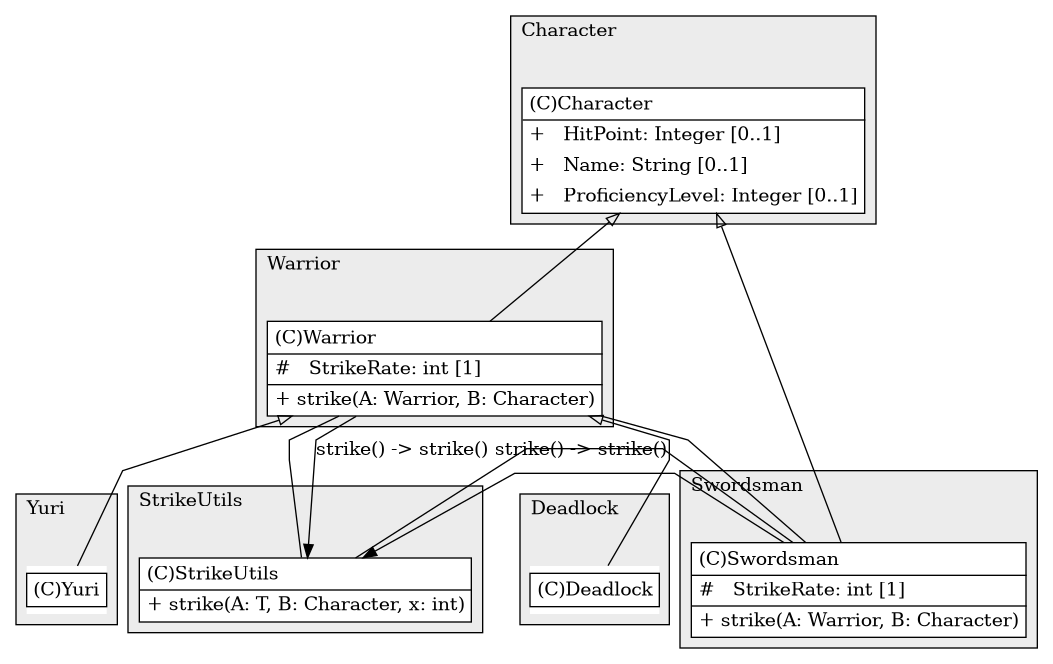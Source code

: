 @startuml

/' diagram meta data start
config=StructureConfiguration;
{
  "projectClassification": {
    "searchMode": "OpenProject", // OpenProject, AllProjects
    "includedProjects": "",
    "pathEndKeywords": "*.impl",
    "isClientPath": "",
    "isClientName": "",
    "isTestPath": "",
    "isTestName": "",
    "isMappingPath": "",
    "isMappingName": "",
    "isDataAccessPath": "",
    "isDataAccessName": "",
    "isDataStructurePath": "",
    "isDataStructureName": "",
    "isInterfaceStructuresPath": "",
    "isInterfaceStructuresName": "",
    "isEntryPointPath": "",
    "isEntryPointName": "",
    "treatFinalFieldsAsMandatory": false
  },
  "graphRestriction": {
    "classPackageExcludeFilter": "",
    "classPackageIncludeFilter": "",
    "classNameExcludeFilter": "",
    "classNameIncludeFilter": "",
    "methodNameExcludeFilter": "",
    "methodNameIncludeFilter": "",
    "removeByInheritance": "", // inheritance/annotation based filtering is done in a second step
    "removeByAnnotation": "",
    "removeByClassPackage": "", // cleanup the graph after inheritance/annotation based filtering is done
    "removeByClassName": "",
    "cutMappings": false,
    "cutEnum": true,
    "cutTests": true,
    "cutClient": true,
    "cutDataAccess": true,
    "cutInterfaceStructures": true,
    "cutDataStructures": true,
    "cutGetterAndSetter": true,
    "cutConstructors": true
  },
  "graphTraversal": {
    "forwardDepth": 3,
    "backwardDepth": 3,
    "classPackageExcludeFilter": "",
    "classPackageIncludeFilter": "",
    "classNameExcludeFilter": "",
    "classNameIncludeFilter": "",
    "methodNameExcludeFilter": "",
    "methodNameIncludeFilter": "",
    "hideMappings": false,
    "hideDataStructures": false,
    "hidePrivateMethods": true,
    "hideInterfaceCalls": true, // indirection: implementation -> interface (is hidden) -> implementation
    "onlyShowApplicationEntryPoints": false, // root node is included
    "useMethodCallsForStructureDiagram": "ForwardOnly" // ForwardOnly, BothDirections, No
  },
  "details": {
    "aggregation": "GroupByClass", // ByClass, GroupByClass, None
    "showClassGenericTypes": true,
    "showMethods": true,
    "showMethodParameterNames": true,
    "showMethodParameterTypes": true,
    "showMethodReturnType": true,
    "showPackageLevels": 2,
    "showDetailedClassStructure": true
  },
  "rootClass": "Warrior",
  "extensionCallbackMethod": "" // qualified.class.name#methodName - signature: public static String method(String)
}
diagram meta data end '/



digraph g {
    rankdir="TB"
    splines=polyline
    

'nodes 
subgraph cluster_1505748702 { 
   	label=Warrior
	labeljust=l
	fillcolor="#ececec"
	style=filled
   
   Warrior1505748702[
	label=<<TABLE BORDER="1" CELLBORDER="0" CELLPADDING="4" CELLSPACING="0">
<TR><TD ALIGN="LEFT" >(C)Warrior</TD></TR>
<HR/>
<TR><TD ALIGN="LEFT" >#   StrikeRate: int [1]</TD></TR>
<HR/>
<TR><TD ALIGN="LEFT" >+ strike(A: Warrior, B: Character)</TD></TR>
</TABLE>>
	style=filled
	margin=0
	shape=plaintext
	fillcolor="#FFFFFF"
];
} 

subgraph cluster_1723492351 { 
   	label=StrikeUtils
	labeljust=l
	fillcolor="#ececec"
	style=filled
   
   StrikeUtils1723492351[
	label=<<TABLE BORDER="1" CELLBORDER="0" CELLPADDING="4" CELLSPACING="0">
<TR><TD ALIGN="LEFT" >(C)StrikeUtils</TD></TR>
<HR/>
<TR><TD ALIGN="LEFT" >+ strike(A: T, B: Character, x: int)</TD></TR>
</TABLE>>
	style=filled
	margin=0
	shape=plaintext
	fillcolor="#FFFFFF"
];
} 

subgraph cluster_2767475 { 
   	label=Yuri
	labeljust=l
	fillcolor="#ececec"
	style=filled
   
   Yuri2767475[
	label=<<TABLE BORDER="1" CELLBORDER="0" CELLPADDING="4" CELLSPACING="0">
<TR><TD ALIGN="LEFT" >(C)Yuri</TD></TR>
</TABLE>>
	style=filled
	margin=0
	shape=plaintext
	fillcolor="#FFFFFF"
];
} 

subgraph cluster_334437220 { 
   	label=Swordsman
	labeljust=l
	fillcolor="#ececec"
	style=filled
   
   Swordsman334437220[
	label=<<TABLE BORDER="1" CELLBORDER="0" CELLPADDING="4" CELLSPACING="0">
<TR><TD ALIGN="LEFT" >(C)Swordsman</TD></TR>
<HR/>
<TR><TD ALIGN="LEFT" >#   StrikeRate: int [1]</TD></TR>
<HR/>
<TR><TD ALIGN="LEFT" >+ strike(A: Warrior, B: Character)</TD></TR>
</TABLE>>
	style=filled
	margin=0
	shape=plaintext
	fillcolor="#FFFFFF"
];
} 

subgraph cluster_568284079 { 
   	label=Deadlock
	labeljust=l
	fillcolor="#ececec"
	style=filled
   
   Deadlock568284079[
	label=<<TABLE BORDER="1" CELLBORDER="0" CELLPADDING="4" CELLSPACING="0">
<TR><TD ALIGN="LEFT" >(C)Deadlock</TD></TR>
</TABLE>>
	style=filled
	margin=0
	shape=plaintext
	fillcolor="#FFFFFF"
];
} 

subgraph cluster_726803703 { 
   	label=Character
	labeljust=l
	fillcolor="#ececec"
	style=filled
   
   Character726803703[
	label=<<TABLE BORDER="1" CELLBORDER="0" CELLPADDING="4" CELLSPACING="0">
<TR><TD ALIGN="LEFT" >(C)Character</TD></TR>
<HR/>
<TR><TD ALIGN="LEFT" >+   HitPoint: Integer [0..1]</TD></TR>
<TR><TD ALIGN="LEFT" >+   Name: String [0..1]</TD></TR>
<TR><TD ALIGN="LEFT" >+   ProficiencyLevel: Integer [0..1]</TD></TR>
</TABLE>>
	style=filled
	margin=0
	shape=plaintext
	fillcolor="#FFFFFF"
];
} 

'edges    
Character726803703 -> Swordsman334437220[arrowhead=none, arrowtail=empty, dir=both];
Character726803703 -> Warrior1505748702[arrowhead=none, arrowtail=empty, dir=both];
StrikeUtils1723492351 -> Swordsman334437220[arrowhead=none];
StrikeUtils1723492351 -> Warrior1505748702[arrowhead=none];
Swordsman334437220 -> StrikeUtils1723492351[label="strike() -> strike()"];
Warrior1505748702 -> Deadlock568284079[arrowhead=none, arrowtail=empty, dir=both];
Warrior1505748702 -> StrikeUtils1723492351[label="strike() -> strike()"];
Warrior1505748702 -> Swordsman334437220[arrowhead=none];
Warrior1505748702 -> Yuri2767475[arrowhead=none, arrowtail=empty, dir=both];
    
}
@enduml